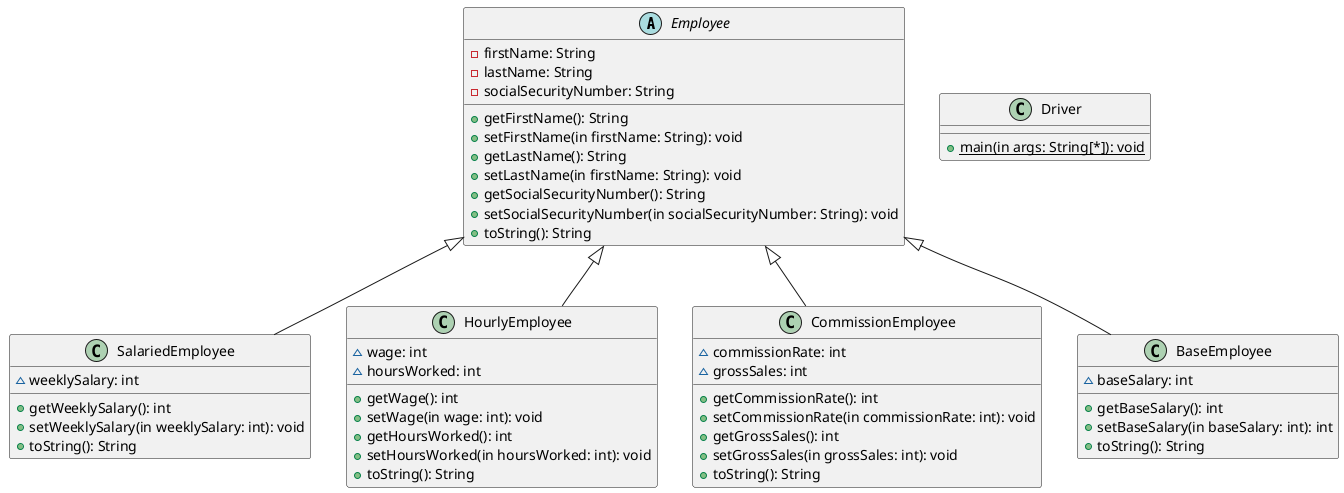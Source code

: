 @startuml
'https://plantuml.com/class-diagram

abstract class Employee {
-firstName: String
-lastName: String
-socialSecurityNumber: String

+ getFirstName(): String
+ setFirstName(in firstName: String): void
+ getLastName(): String
+ setLastName(in firstName: String): void
+ getSocialSecurityNumber(): String
+ setSocialSecurityNumber(in socialSecurityNumber: String): void
+ toString(): String
}

class SalariedEmployee {
~ weeklySalary: int

+ getWeeklySalary(): int
+ setWeeklySalary(in weeklySalary: int): void
+ toString(): String
}


class HourlyEmployee{
~ wage: int
~ hoursWorked: int

+ getWage(): int
+ setWage(in wage: int): void
+ getHoursWorked(): int
+ setHoursWorked(in hoursWorked: int): void
+ toString(): String
}

class CommissionEmployee {
~ commissionRate: int
~ grossSales: int

+ getCommissionRate(): int
+ setCommissionRate(in commissionRate: int): void
+ getGrossSales(): int
+ setGrossSales(in grossSales: int): void
+ toString(): String
}

class BaseEmployee {
~ baseSalary: int

+ getBaseSalary(): int
+ setBaseSalary(in baseSalary: int): int
+ toString(): String
}


Employee <|-- SalariedEmployee
Employee <|-- HourlyEmployee
Employee <|-- CommissionEmployee
Employee <|-- BaseEmployee


class Driver {
+ {static} main(in args: String[*]): void
}

@enduml